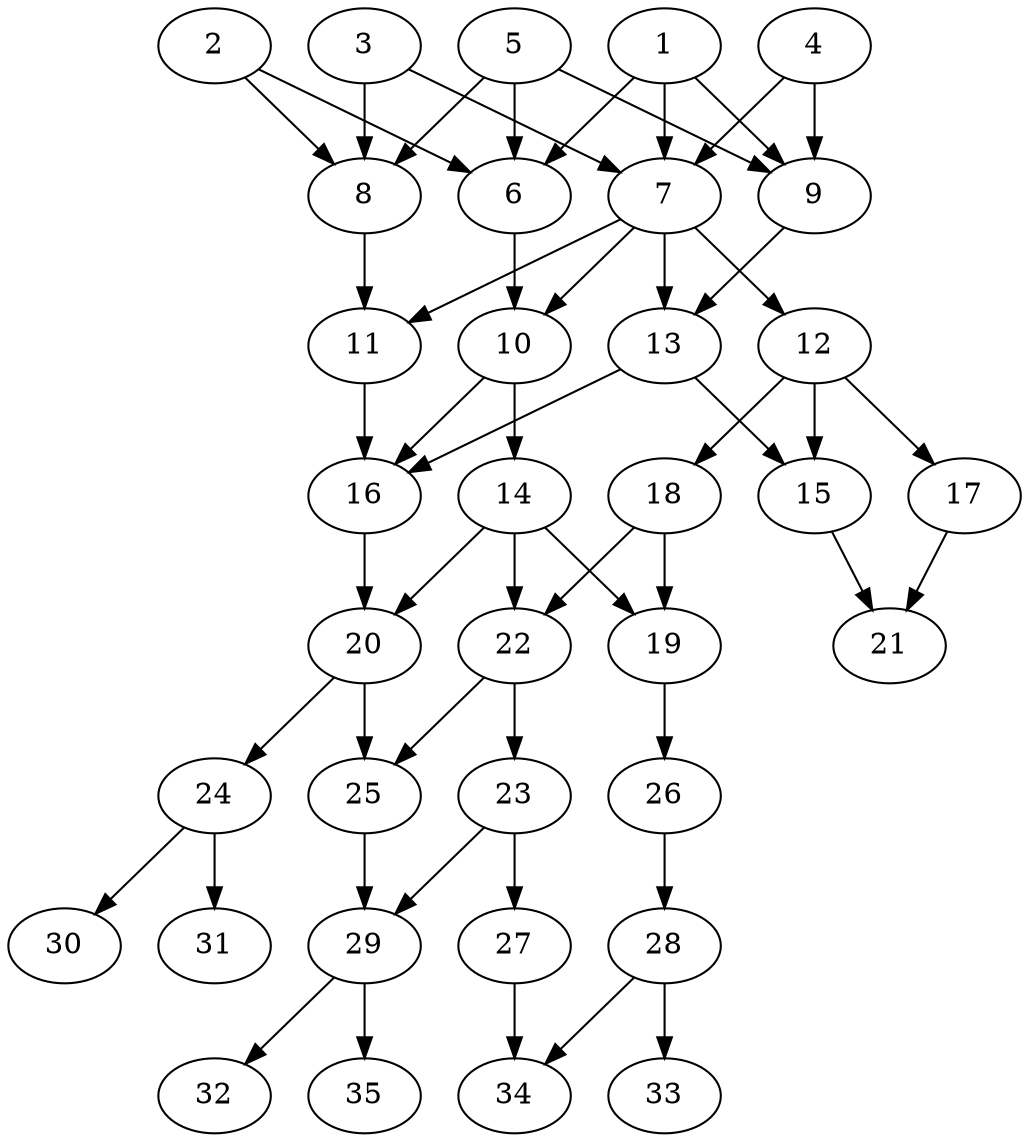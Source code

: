 // DAG automatically generated by daggen at Thu Oct  3 14:05:36 2019
// ./daggen --dot -n 35 --ccr 0.5 --fat 0.5 --regular 0.7 --density 0.6 --mindata 5242880 --maxdata 52428800 
digraph G {
  1 [size="49950720", alpha="0.14", expect_size="24975360"] 
  1 -> 6 [size ="24975360"]
  1 -> 7 [size ="24975360"]
  1 -> 9 [size ="24975360"]
  2 [size="76808192", alpha="0.08", expect_size="38404096"] 
  2 -> 6 [size ="38404096"]
  2 -> 8 [size ="38404096"]
  3 [size="38561792", alpha="0.13", expect_size="19280896"] 
  3 -> 7 [size ="19280896"]
  3 -> 8 [size ="19280896"]
  4 [size="46047232", alpha="0.06", expect_size="23023616"] 
  4 -> 7 [size ="23023616"]
  4 -> 9 [size ="23023616"]
  5 [size="19099648", alpha="0.07", expect_size="9549824"] 
  5 -> 6 [size ="9549824"]
  5 -> 8 [size ="9549824"]
  5 -> 9 [size ="9549824"]
  6 [size="14350336", alpha="0.15", expect_size="7175168"] 
  6 -> 10 [size ="7175168"]
  7 [size="14483456", alpha="0.16", expect_size="7241728"] 
  7 -> 10 [size ="7241728"]
  7 -> 11 [size ="7241728"]
  7 -> 12 [size ="7241728"]
  7 -> 13 [size ="7241728"]
  8 [size="20363264", alpha="0.11", expect_size="10181632"] 
  8 -> 11 [size ="10181632"]
  9 [size="44367872", alpha="0.05", expect_size="22183936"] 
  9 -> 13 [size ="22183936"]
  10 [size="76957696", alpha="0.17", expect_size="38478848"] 
  10 -> 14 [size ="38478848"]
  10 -> 16 [size ="38478848"]
  11 [size="74041344", alpha="0.12", expect_size="37020672"] 
  11 -> 16 [size ="37020672"]
  12 [size="46069760", alpha="0.06", expect_size="23034880"] 
  12 -> 15 [size ="23034880"]
  12 -> 17 [size ="23034880"]
  12 -> 18 [size ="23034880"]
  13 [size="83697664", alpha="0.02", expect_size="41848832"] 
  13 -> 15 [size ="41848832"]
  13 -> 16 [size ="41848832"]
  14 [size="49299456", alpha="0.19", expect_size="24649728"] 
  14 -> 19 [size ="24649728"]
  14 -> 20 [size ="24649728"]
  14 -> 22 [size ="24649728"]
  15 [size="77133824", alpha="0.02", expect_size="38566912"] 
  15 -> 21 [size ="38566912"]
  16 [size="16818176", alpha="0.10", expect_size="8409088"] 
  16 -> 20 [size ="8409088"]
  17 [size="86056960", alpha="0.10", expect_size="43028480"] 
  17 -> 21 [size ="43028480"]
  18 [size="68055040", alpha="0.16", expect_size="34027520"] 
  18 -> 19 [size ="34027520"]
  18 -> 22 [size ="34027520"]
  19 [size="24401920", alpha="0.08", expect_size="12200960"] 
  19 -> 26 [size ="12200960"]
  20 [size="49285120", alpha="0.04", expect_size="24642560"] 
  20 -> 24 [size ="24642560"]
  20 -> 25 [size ="24642560"]
  21 [size="33185792", alpha="0.09", expect_size="16592896"] 
  22 [size="87674880", alpha="0.08", expect_size="43837440"] 
  22 -> 23 [size ="43837440"]
  22 -> 25 [size ="43837440"]
  23 [size="23324672", alpha="0.12", expect_size="11662336"] 
  23 -> 27 [size ="11662336"]
  23 -> 29 [size ="11662336"]
  24 [size="33146880", alpha="0.05", expect_size="16573440"] 
  24 -> 30 [size ="16573440"]
  24 -> 31 [size ="16573440"]
  25 [size="29915136", alpha="0.19", expect_size="14957568"] 
  25 -> 29 [size ="14957568"]
  26 [size="39477248", alpha="0.14", expect_size="19738624"] 
  26 -> 28 [size ="19738624"]
  27 [size="85977088", alpha="0.09", expect_size="42988544"] 
  27 -> 34 [size ="42988544"]
  28 [size="39241728", alpha="0.07", expect_size="19620864"] 
  28 -> 33 [size ="19620864"]
  28 -> 34 [size ="19620864"]
  29 [size="18159616", alpha="0.12", expect_size="9079808"] 
  29 -> 32 [size ="9079808"]
  29 -> 35 [size ="9079808"]
  30 [size="54769664", alpha="0.11", expect_size="27384832"] 
  31 [size="74250240", alpha="0.04", expect_size="37125120"] 
  32 [size="21690368", alpha="0.04", expect_size="10845184"] 
  33 [size="57792512", alpha="0.20", expect_size="28896256"] 
  34 [size="21886976", alpha="0.04", expect_size="10943488"] 
  35 [size="43909120", alpha="0.02", expect_size="21954560"] 
}

